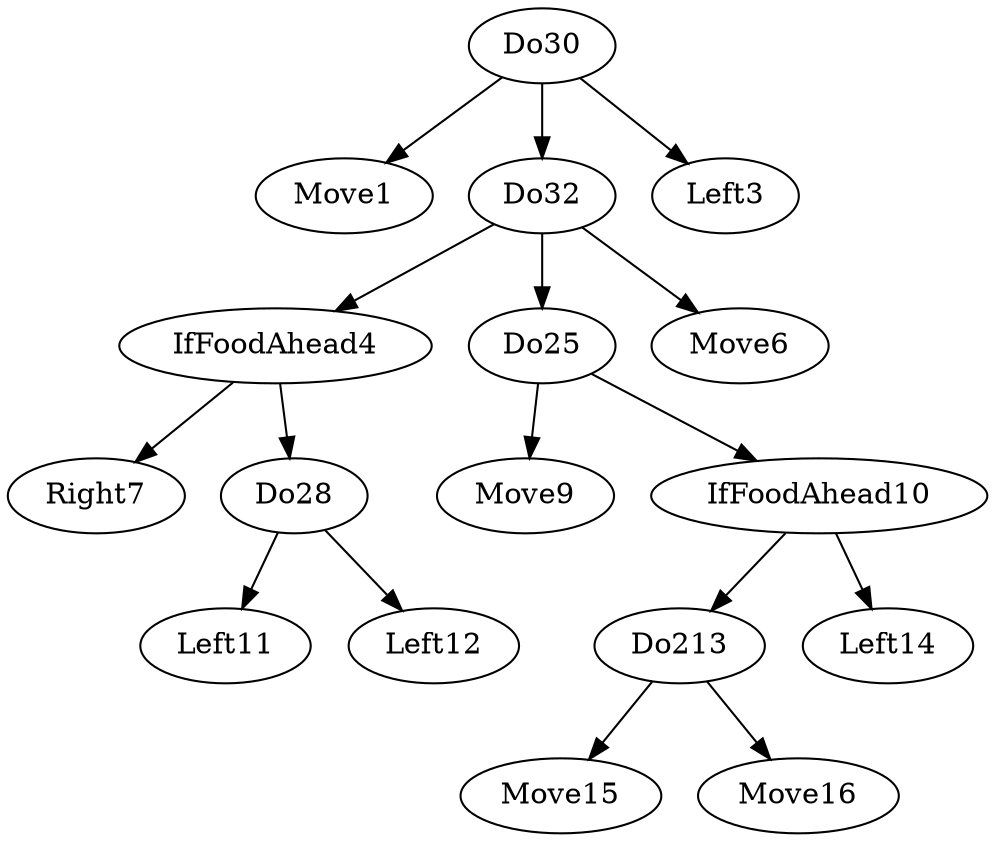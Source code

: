 digraph T {
	Do30 -> Move1;
	Do30 -> Do32;
	Do30 -> Left3;
	Do32 -> IfFoodAhead4;
	Do32 -> Do25;
	Do32 -> Move6;
	IfFoodAhead4 -> Right7;
	IfFoodAhead4 -> Do28;
	Do25 -> Move9;
	Do25 -> IfFoodAhead10;
	Do28 -> Left11;
	Do28 -> Left12;
	IfFoodAhead10 -> Do213;
	IfFoodAhead10 -> Left14;
	Do213 -> Move15;
	Do213 -> Move16;
}
